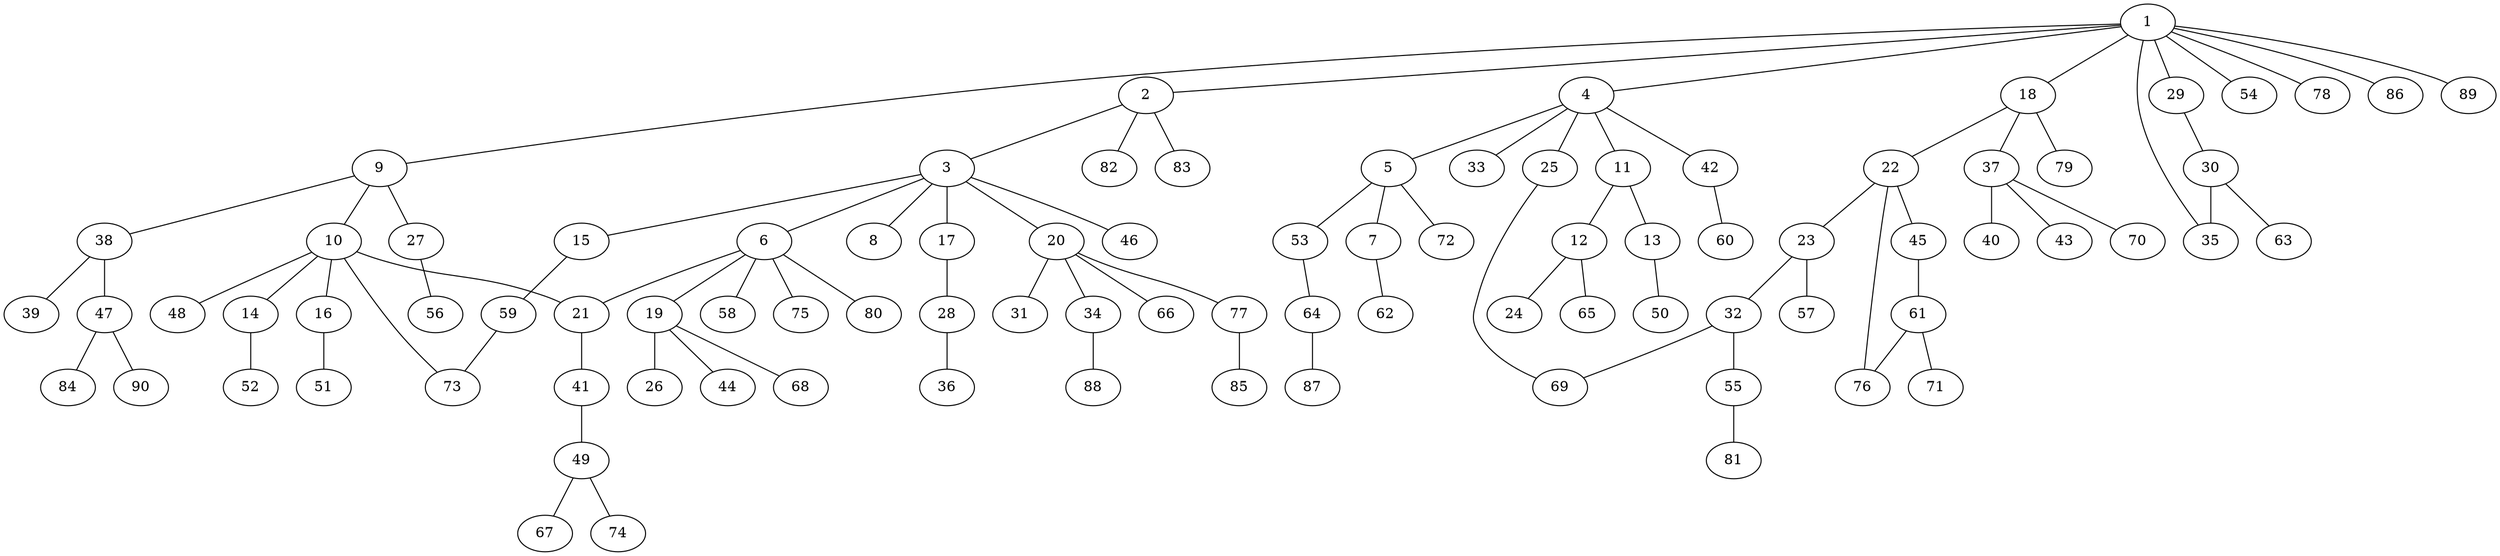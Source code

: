 graph graphname {1--2
1--4
1--9
1--18
1--29
1--35
1--54
1--78
1--86
1--89
2--3
2--82
2--83
3--6
3--8
3--15
3--17
3--20
3--46
4--5
4--11
4--25
4--33
4--42
5--7
5--53
5--72
6--19
6--21
6--58
6--75
6--80
7--62
9--10
9--27
9--38
10--14
10--16
10--21
10--48
10--73
11--12
11--13
12--24
12--65
13--50
14--52
15--59
16--51
17--28
18--22
18--37
18--79
19--26
19--44
19--68
20--31
20--34
20--66
20--77
21--41
22--23
22--45
22--76
23--32
23--57
25--69
27--56
28--36
29--30
30--35
30--63
32--55
32--69
34--88
37--40
37--43
37--70
38--39
38--47
41--49
42--60
45--61
47--84
47--90
49--67
49--74
53--64
55--81
59--73
61--71
61--76
64--87
77--85
}